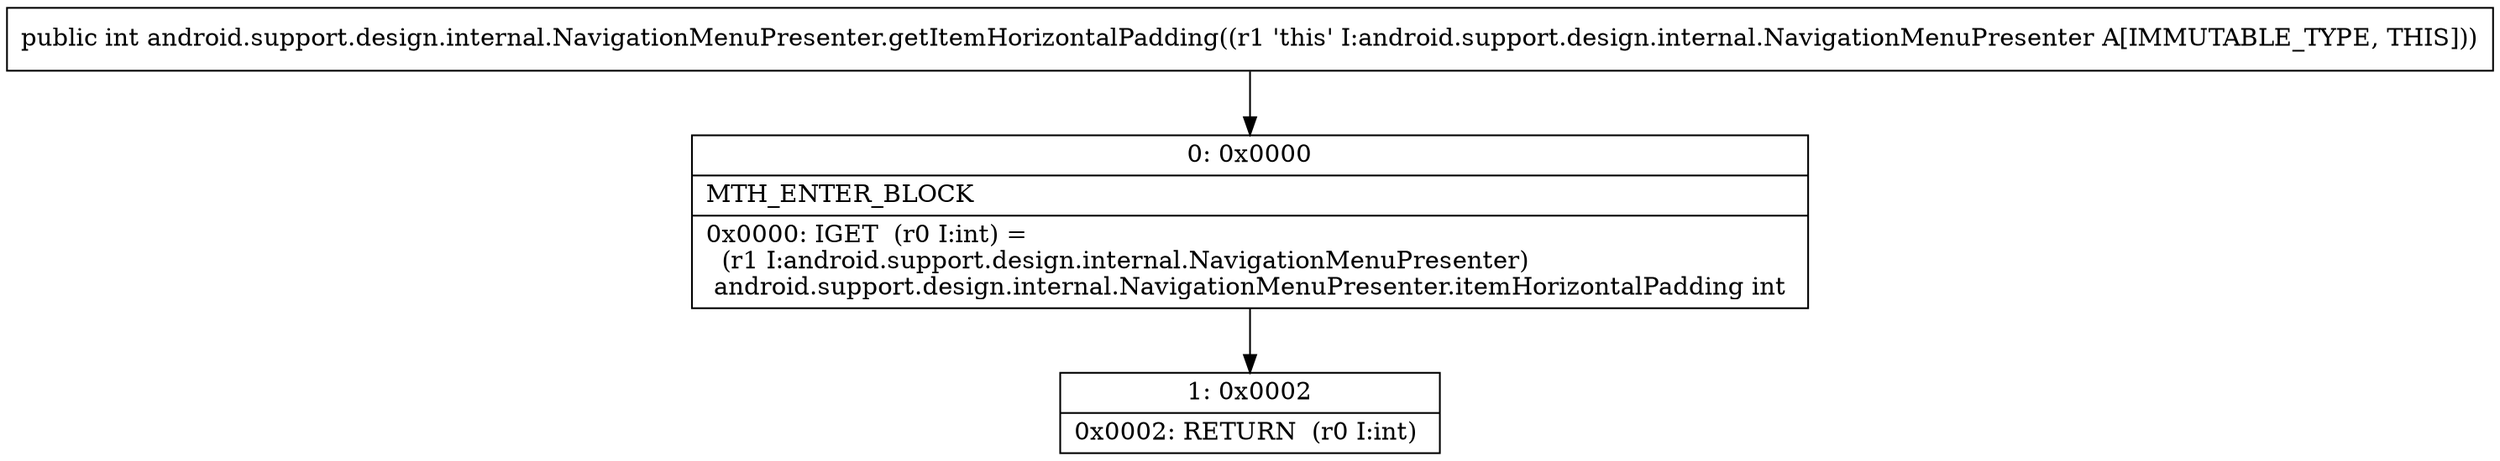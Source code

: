 digraph "CFG forandroid.support.design.internal.NavigationMenuPresenter.getItemHorizontalPadding()I" {
Node_0 [shape=record,label="{0\:\ 0x0000|MTH_ENTER_BLOCK\l|0x0000: IGET  (r0 I:int) = \l  (r1 I:android.support.design.internal.NavigationMenuPresenter)\l android.support.design.internal.NavigationMenuPresenter.itemHorizontalPadding int \l}"];
Node_1 [shape=record,label="{1\:\ 0x0002|0x0002: RETURN  (r0 I:int) \l}"];
MethodNode[shape=record,label="{public int android.support.design.internal.NavigationMenuPresenter.getItemHorizontalPadding((r1 'this' I:android.support.design.internal.NavigationMenuPresenter A[IMMUTABLE_TYPE, THIS])) }"];
MethodNode -> Node_0;
Node_0 -> Node_1;
}

